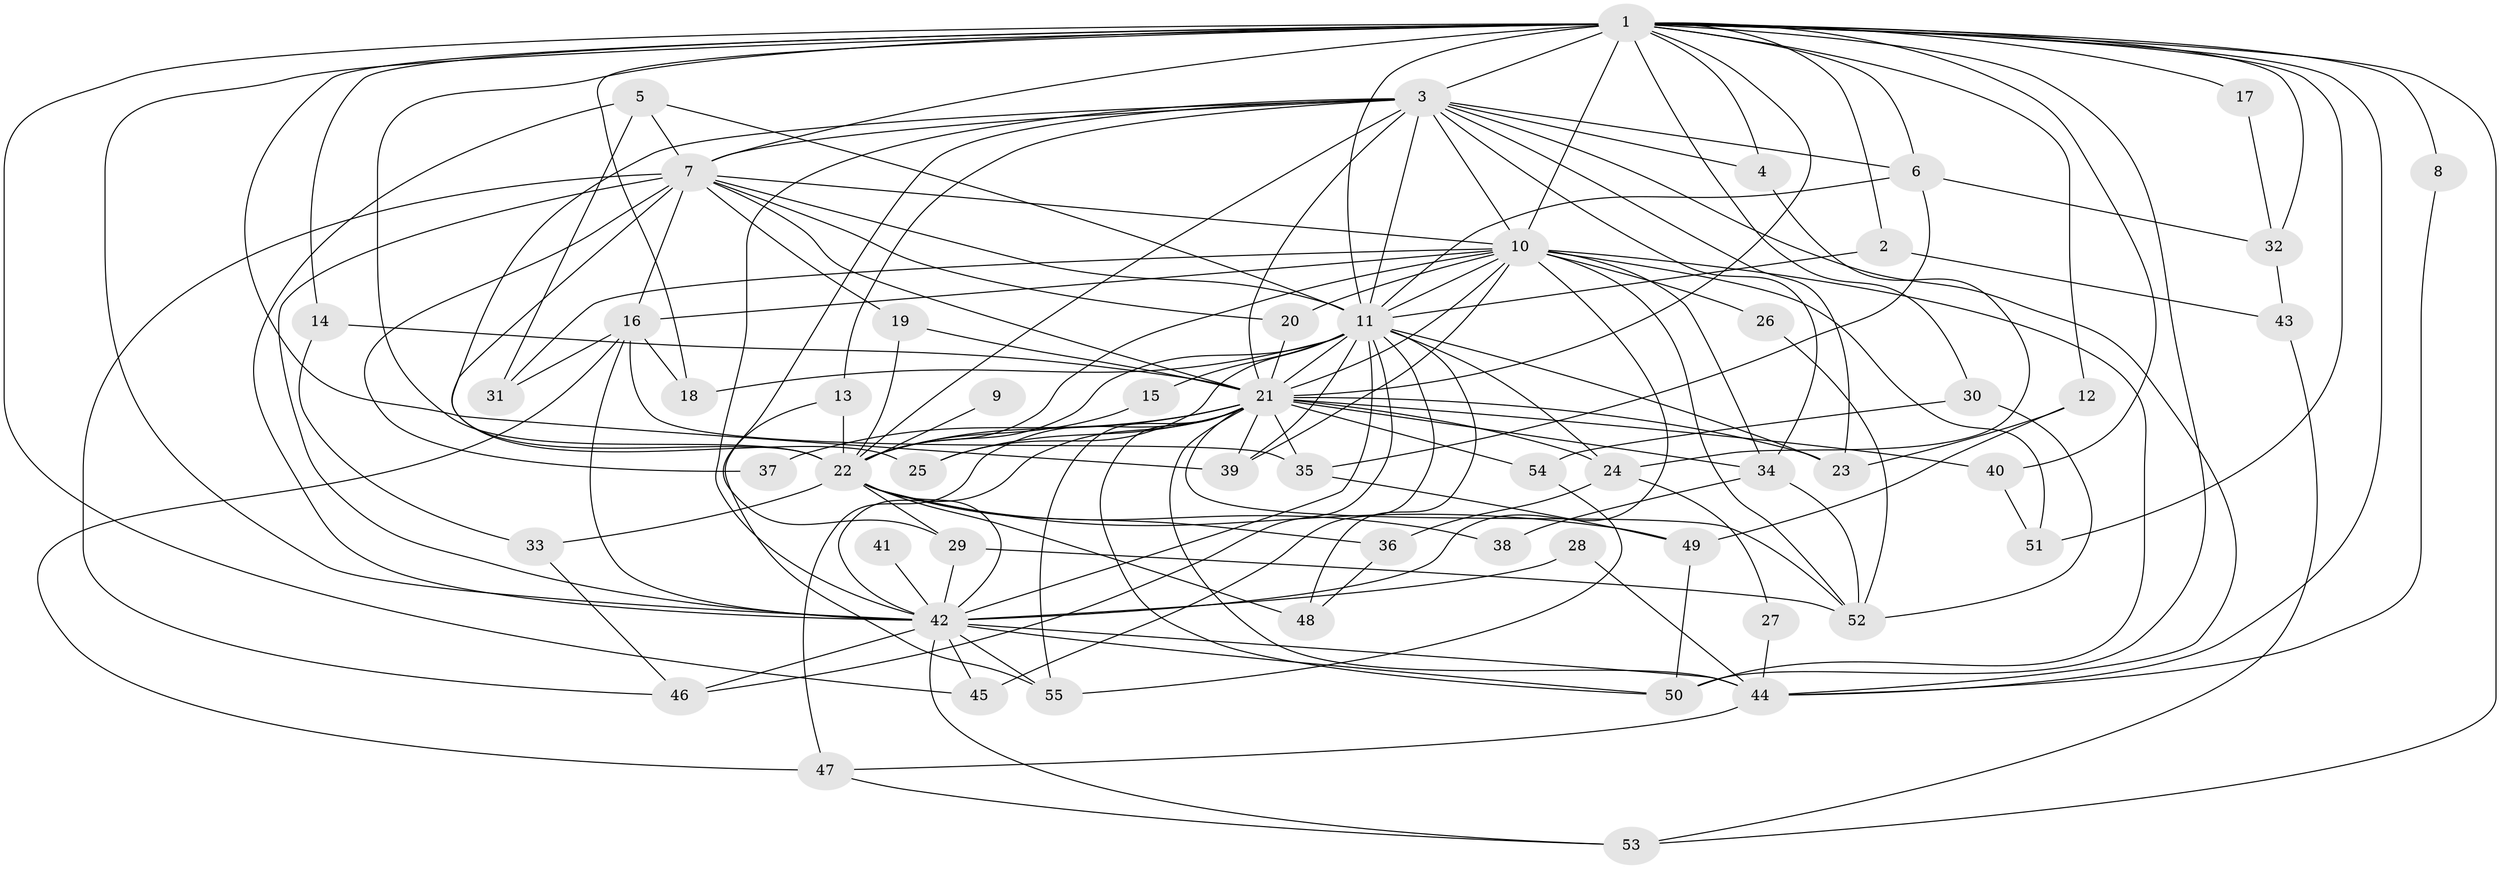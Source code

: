 // original degree distribution, {18: 0.009174311926605505, 19: 0.01834862385321101, 17: 0.009174311926605505, 24: 0.01834862385321101, 23: 0.009174311926605505, 16: 0.009174311926605505, 20: 0.009174311926605505, 30: 0.009174311926605505, 3: 0.27522935779816515, 4: 0.10091743119266056, 8: 0.009174311926605505, 2: 0.46788990825688076, 5: 0.03669724770642202, 6: 0.01834862385321101}
// Generated by graph-tools (version 1.1) at 2025/01/03/09/25 03:01:31]
// undirected, 55 vertices, 153 edges
graph export_dot {
graph [start="1"]
  node [color=gray90,style=filled];
  1;
  2;
  3;
  4;
  5;
  6;
  7;
  8;
  9;
  10;
  11;
  12;
  13;
  14;
  15;
  16;
  17;
  18;
  19;
  20;
  21;
  22;
  23;
  24;
  25;
  26;
  27;
  28;
  29;
  30;
  31;
  32;
  33;
  34;
  35;
  36;
  37;
  38;
  39;
  40;
  41;
  42;
  43;
  44;
  45;
  46;
  47;
  48;
  49;
  50;
  51;
  52;
  53;
  54;
  55;
  1 -- 2 [weight=1.0];
  1 -- 3 [weight=2.0];
  1 -- 4 [weight=1.0];
  1 -- 6 [weight=1.0];
  1 -- 7 [weight=2.0];
  1 -- 8 [weight=1.0];
  1 -- 10 [weight=3.0];
  1 -- 11 [weight=5.0];
  1 -- 12 [weight=1.0];
  1 -- 14 [weight=1.0];
  1 -- 17 [weight=3.0];
  1 -- 18 [weight=1.0];
  1 -- 21 [weight=2.0];
  1 -- 22 [weight=2.0];
  1 -- 30 [weight=1.0];
  1 -- 32 [weight=1.0];
  1 -- 39 [weight=1.0];
  1 -- 40 [weight=1.0];
  1 -- 42 [weight=2.0];
  1 -- 44 [weight=1.0];
  1 -- 45 [weight=1.0];
  1 -- 50 [weight=1.0];
  1 -- 51 [weight=1.0];
  1 -- 53 [weight=1.0];
  2 -- 11 [weight=1.0];
  2 -- 43 [weight=1.0];
  3 -- 4 [weight=1.0];
  3 -- 6 [weight=1.0];
  3 -- 7 [weight=1.0];
  3 -- 10 [weight=1.0];
  3 -- 11 [weight=2.0];
  3 -- 13 [weight=1.0];
  3 -- 21 [weight=3.0];
  3 -- 22 [weight=1.0];
  3 -- 23 [weight=1.0];
  3 -- 25 [weight=1.0];
  3 -- 29 [weight=1.0];
  3 -- 34 [weight=2.0];
  3 -- 42 [weight=2.0];
  3 -- 44 [weight=1.0];
  4 -- 24 [weight=1.0];
  5 -- 7 [weight=1.0];
  5 -- 11 [weight=1.0];
  5 -- 31 [weight=1.0];
  5 -- 42 [weight=1.0];
  6 -- 11 [weight=1.0];
  6 -- 32 [weight=1.0];
  6 -- 35 [weight=1.0];
  7 -- 10 [weight=1.0];
  7 -- 11 [weight=3.0];
  7 -- 16 [weight=1.0];
  7 -- 19 [weight=1.0];
  7 -- 20 [weight=1.0];
  7 -- 21 [weight=1.0];
  7 -- 22 [weight=2.0];
  7 -- 37 [weight=1.0];
  7 -- 42 [weight=1.0];
  7 -- 46 [weight=1.0];
  8 -- 44 [weight=1.0];
  9 -- 22 [weight=1.0];
  10 -- 11 [weight=2.0];
  10 -- 16 [weight=1.0];
  10 -- 20 [weight=1.0];
  10 -- 21 [weight=1.0];
  10 -- 22 [weight=1.0];
  10 -- 26 [weight=1.0];
  10 -- 31 [weight=1.0];
  10 -- 34 [weight=1.0];
  10 -- 39 [weight=1.0];
  10 -- 42 [weight=1.0];
  10 -- 50 [weight=1.0];
  10 -- 51 [weight=1.0];
  10 -- 52 [weight=1.0];
  11 -- 15 [weight=1.0];
  11 -- 18 [weight=1.0];
  11 -- 21 [weight=2.0];
  11 -- 22 [weight=3.0];
  11 -- 23 [weight=1.0];
  11 -- 24 [weight=1.0];
  11 -- 25 [weight=1.0];
  11 -- 39 [weight=1.0];
  11 -- 42 [weight=3.0];
  11 -- 45 [weight=1.0];
  11 -- 46 [weight=1.0];
  11 -- 48 [weight=2.0];
  12 -- 23 [weight=1.0];
  12 -- 49 [weight=1.0];
  13 -- 22 [weight=1.0];
  13 -- 55 [weight=1.0];
  14 -- 21 [weight=1.0];
  14 -- 33 [weight=1.0];
  15 -- 22 [weight=1.0];
  16 -- 18 [weight=1.0];
  16 -- 31 [weight=1.0];
  16 -- 35 [weight=1.0];
  16 -- 42 [weight=1.0];
  16 -- 47 [weight=1.0];
  17 -- 32 [weight=1.0];
  19 -- 21 [weight=1.0];
  19 -- 22 [weight=1.0];
  20 -- 21 [weight=1.0];
  21 -- 22 [weight=1.0];
  21 -- 23 [weight=1.0];
  21 -- 24 [weight=1.0];
  21 -- 25 [weight=1.0];
  21 -- 34 [weight=1.0];
  21 -- 35 [weight=1.0];
  21 -- 37 [weight=2.0];
  21 -- 39 [weight=2.0];
  21 -- 40 [weight=1.0];
  21 -- 42 [weight=1.0];
  21 -- 44 [weight=1.0];
  21 -- 47 [weight=1.0];
  21 -- 50 [weight=1.0];
  21 -- 52 [weight=1.0];
  21 -- 54 [weight=1.0];
  21 -- 55 [weight=1.0];
  22 -- 29 [weight=1.0];
  22 -- 33 [weight=1.0];
  22 -- 36 [weight=1.0];
  22 -- 38 [weight=1.0];
  22 -- 42 [weight=1.0];
  22 -- 48 [weight=3.0];
  22 -- 49 [weight=1.0];
  24 -- 27 [weight=1.0];
  24 -- 36 [weight=1.0];
  26 -- 52 [weight=1.0];
  27 -- 44 [weight=1.0];
  28 -- 42 [weight=1.0];
  28 -- 44 [weight=1.0];
  29 -- 42 [weight=1.0];
  29 -- 52 [weight=1.0];
  30 -- 52 [weight=1.0];
  30 -- 54 [weight=1.0];
  32 -- 43 [weight=1.0];
  33 -- 46 [weight=1.0];
  34 -- 38 [weight=1.0];
  34 -- 52 [weight=1.0];
  35 -- 49 [weight=1.0];
  36 -- 48 [weight=1.0];
  40 -- 51 [weight=1.0];
  41 -- 42 [weight=1.0];
  42 -- 44 [weight=1.0];
  42 -- 45 [weight=1.0];
  42 -- 46 [weight=1.0];
  42 -- 50 [weight=1.0];
  42 -- 53 [weight=1.0];
  42 -- 55 [weight=1.0];
  43 -- 53 [weight=1.0];
  44 -- 47 [weight=1.0];
  47 -- 53 [weight=1.0];
  49 -- 50 [weight=1.0];
  54 -- 55 [weight=1.0];
}
